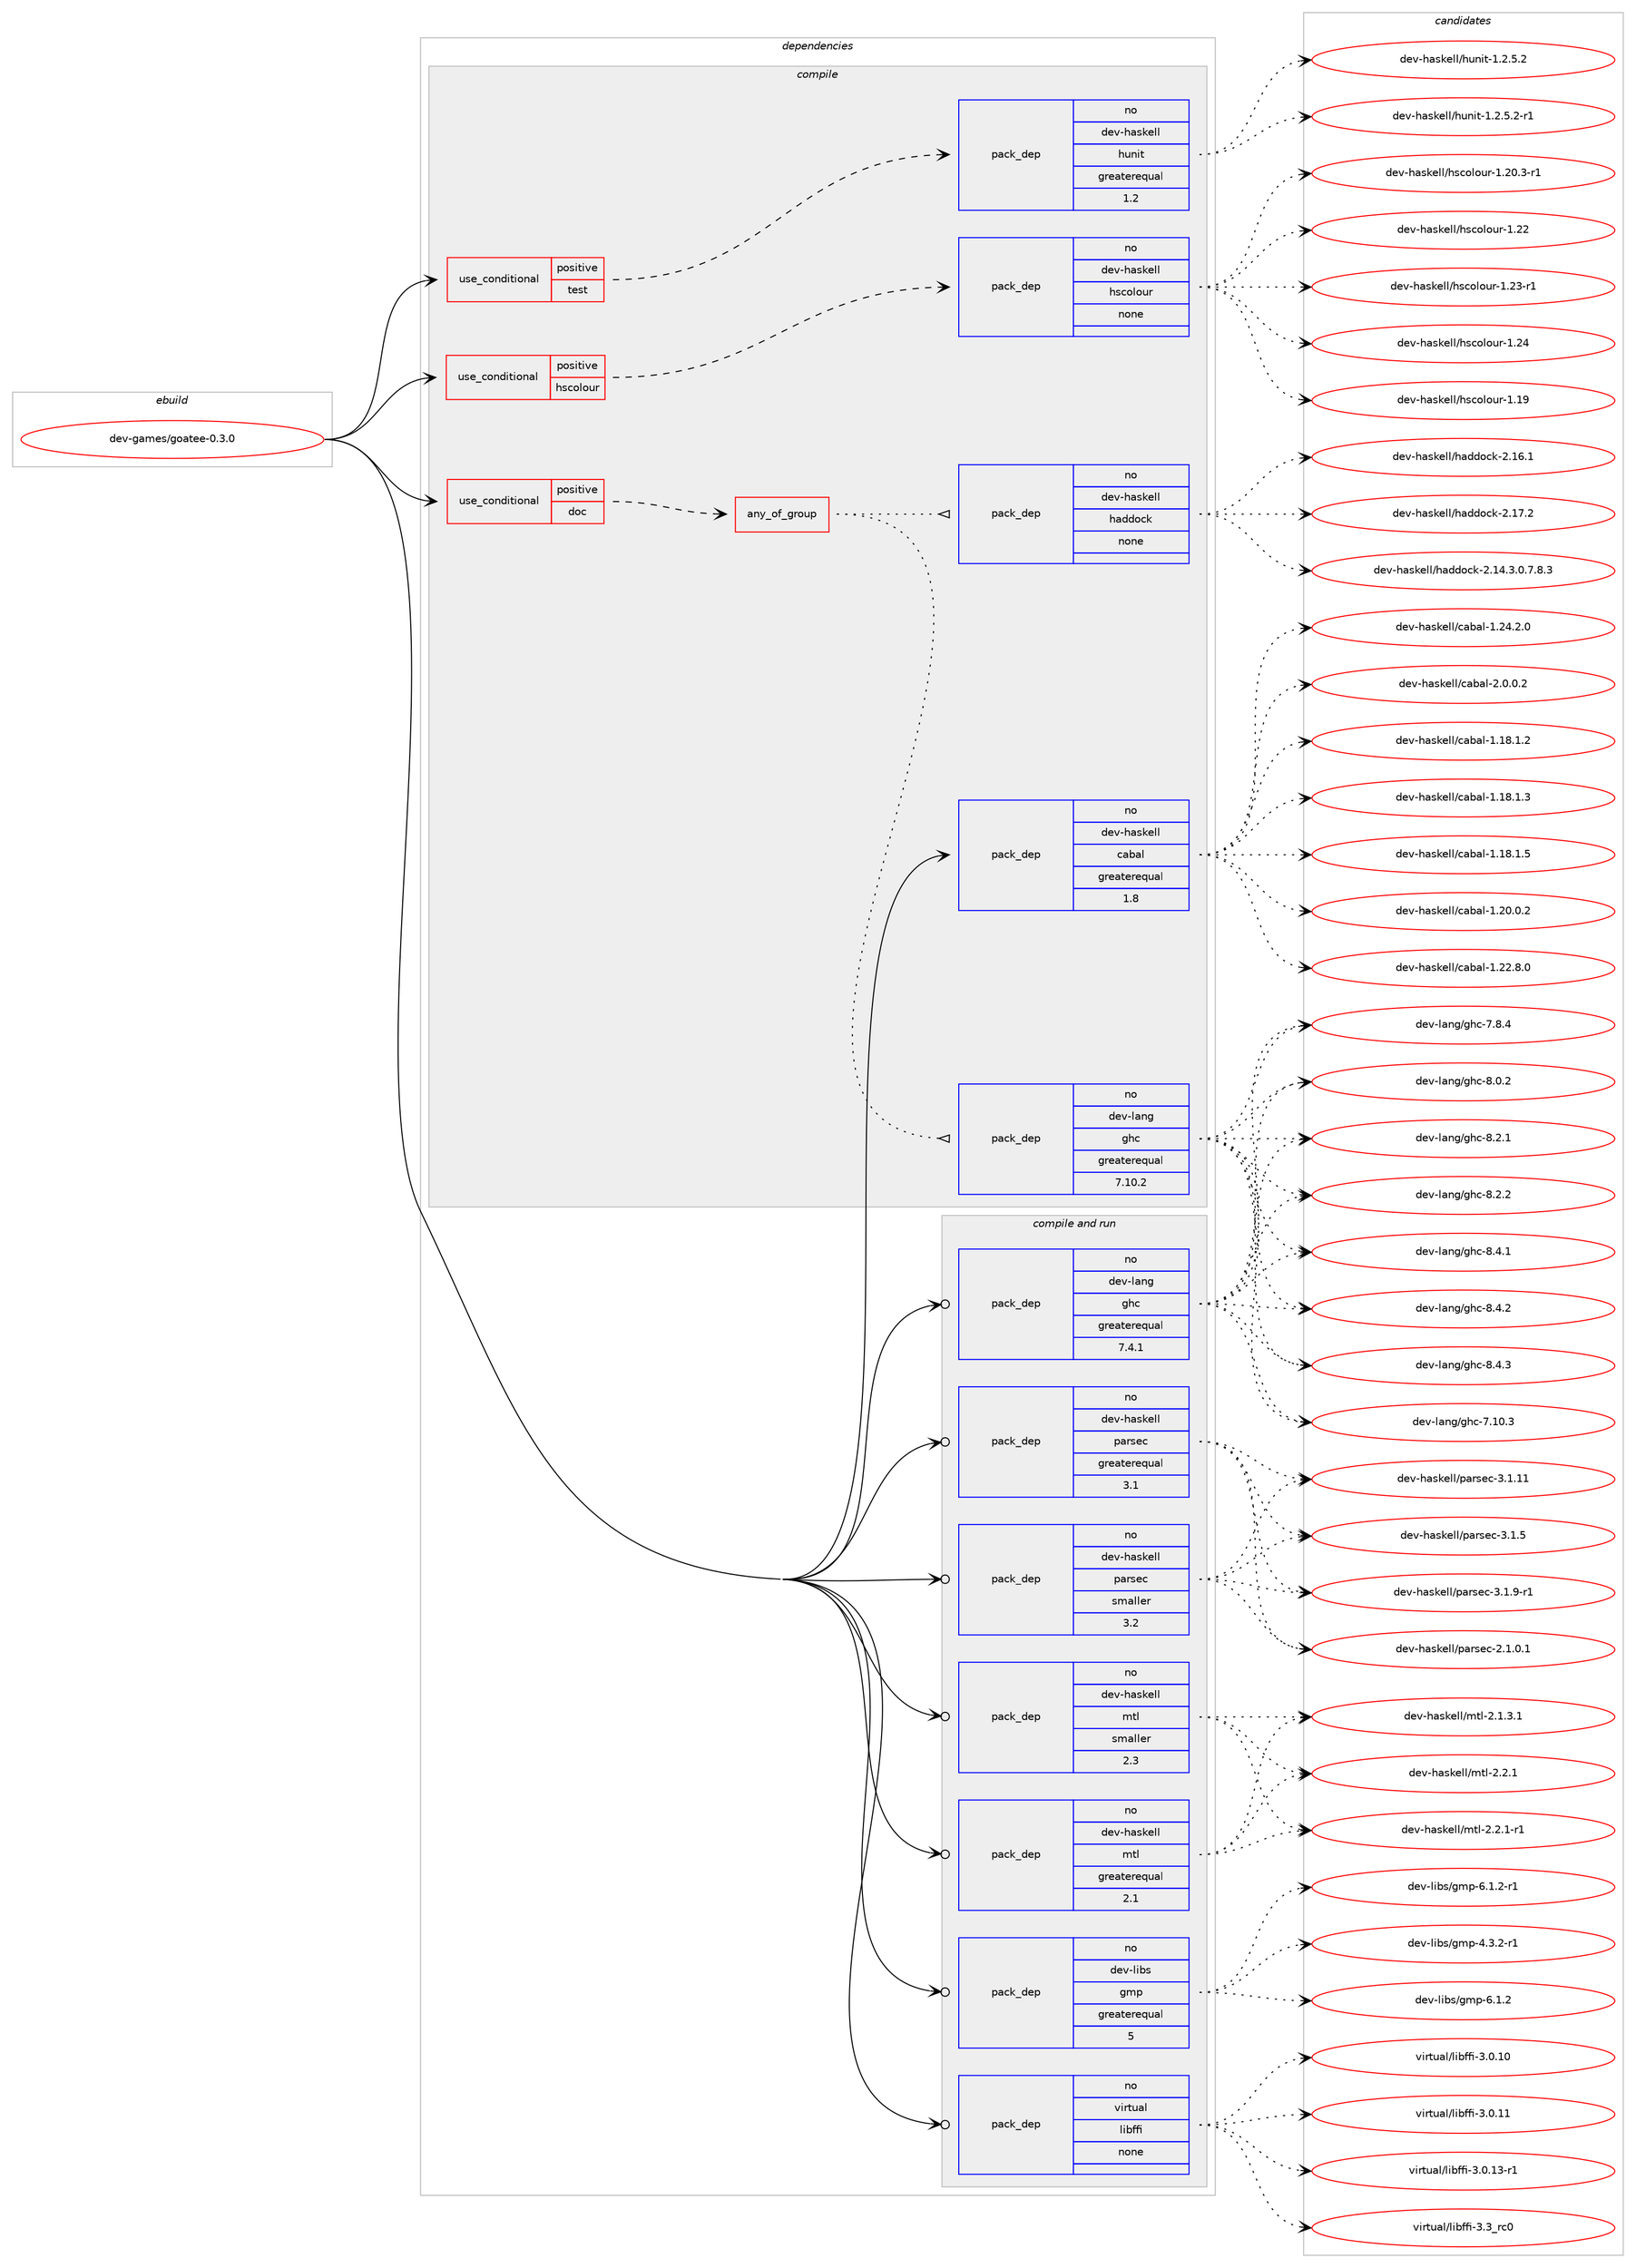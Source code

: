 digraph prolog {

# *************
# Graph options
# *************

newrank=true;
concentrate=true;
compound=true;
graph [rankdir=LR,fontname=Helvetica,fontsize=10,ranksep=1.5];#, ranksep=2.5, nodesep=0.2];
edge  [arrowhead=vee];
node  [fontname=Helvetica,fontsize=10];

# **********
# The ebuild
# **********

subgraph cluster_leftcol {
color=gray;
rank=same;
label=<<i>ebuild</i>>;
id [label="dev-games/goatee-0.3.0", color=red, width=4, href="../dev-games/goatee-0.3.0.svg"];
}

# ****************
# The dependencies
# ****************

subgraph cluster_midcol {
color=gray;
label=<<i>dependencies</i>>;
subgraph cluster_compile {
fillcolor="#eeeeee";
style=filled;
label=<<i>compile</i>>;
subgraph cond358305 {
dependency1324672 [label=<<TABLE BORDER="0" CELLBORDER="1" CELLSPACING="0" CELLPADDING="4"><TR><TD ROWSPAN="3" CELLPADDING="10">use_conditional</TD></TR><TR><TD>positive</TD></TR><TR><TD>doc</TD></TR></TABLE>>, shape=none, color=red];
subgraph any20465 {
dependency1324673 [label=<<TABLE BORDER="0" CELLBORDER="1" CELLSPACING="0" CELLPADDING="4"><TR><TD CELLPADDING="10">any_of_group</TD></TR></TABLE>>, shape=none, color=red];subgraph pack945350 {
dependency1324674 [label=<<TABLE BORDER="0" CELLBORDER="1" CELLSPACING="0" CELLPADDING="4" WIDTH="220"><TR><TD ROWSPAN="6" CELLPADDING="30">pack_dep</TD></TR><TR><TD WIDTH="110">no</TD></TR><TR><TD>dev-haskell</TD></TR><TR><TD>haddock</TD></TR><TR><TD>none</TD></TR><TR><TD></TD></TR></TABLE>>, shape=none, color=blue];
}
dependency1324673:e -> dependency1324674:w [weight=20,style="dotted",arrowhead="oinv"];
subgraph pack945351 {
dependency1324675 [label=<<TABLE BORDER="0" CELLBORDER="1" CELLSPACING="0" CELLPADDING="4" WIDTH="220"><TR><TD ROWSPAN="6" CELLPADDING="30">pack_dep</TD></TR><TR><TD WIDTH="110">no</TD></TR><TR><TD>dev-lang</TD></TR><TR><TD>ghc</TD></TR><TR><TD>greaterequal</TD></TR><TR><TD>7.10.2</TD></TR></TABLE>>, shape=none, color=blue];
}
dependency1324673:e -> dependency1324675:w [weight=20,style="dotted",arrowhead="oinv"];
}
dependency1324672:e -> dependency1324673:w [weight=20,style="dashed",arrowhead="vee"];
}
id:e -> dependency1324672:w [weight=20,style="solid",arrowhead="vee"];
subgraph cond358306 {
dependency1324676 [label=<<TABLE BORDER="0" CELLBORDER="1" CELLSPACING="0" CELLPADDING="4"><TR><TD ROWSPAN="3" CELLPADDING="10">use_conditional</TD></TR><TR><TD>positive</TD></TR><TR><TD>hscolour</TD></TR></TABLE>>, shape=none, color=red];
subgraph pack945352 {
dependency1324677 [label=<<TABLE BORDER="0" CELLBORDER="1" CELLSPACING="0" CELLPADDING="4" WIDTH="220"><TR><TD ROWSPAN="6" CELLPADDING="30">pack_dep</TD></TR><TR><TD WIDTH="110">no</TD></TR><TR><TD>dev-haskell</TD></TR><TR><TD>hscolour</TD></TR><TR><TD>none</TD></TR><TR><TD></TD></TR></TABLE>>, shape=none, color=blue];
}
dependency1324676:e -> dependency1324677:w [weight=20,style="dashed",arrowhead="vee"];
}
id:e -> dependency1324676:w [weight=20,style="solid",arrowhead="vee"];
subgraph cond358307 {
dependency1324678 [label=<<TABLE BORDER="0" CELLBORDER="1" CELLSPACING="0" CELLPADDING="4"><TR><TD ROWSPAN="3" CELLPADDING="10">use_conditional</TD></TR><TR><TD>positive</TD></TR><TR><TD>test</TD></TR></TABLE>>, shape=none, color=red];
subgraph pack945353 {
dependency1324679 [label=<<TABLE BORDER="0" CELLBORDER="1" CELLSPACING="0" CELLPADDING="4" WIDTH="220"><TR><TD ROWSPAN="6" CELLPADDING="30">pack_dep</TD></TR><TR><TD WIDTH="110">no</TD></TR><TR><TD>dev-haskell</TD></TR><TR><TD>hunit</TD></TR><TR><TD>greaterequal</TD></TR><TR><TD>1.2</TD></TR></TABLE>>, shape=none, color=blue];
}
dependency1324678:e -> dependency1324679:w [weight=20,style="dashed",arrowhead="vee"];
}
id:e -> dependency1324678:w [weight=20,style="solid",arrowhead="vee"];
subgraph pack945354 {
dependency1324680 [label=<<TABLE BORDER="0" CELLBORDER="1" CELLSPACING="0" CELLPADDING="4" WIDTH="220"><TR><TD ROWSPAN="6" CELLPADDING="30">pack_dep</TD></TR><TR><TD WIDTH="110">no</TD></TR><TR><TD>dev-haskell</TD></TR><TR><TD>cabal</TD></TR><TR><TD>greaterequal</TD></TR><TR><TD>1.8</TD></TR></TABLE>>, shape=none, color=blue];
}
id:e -> dependency1324680:w [weight=20,style="solid",arrowhead="vee"];
}
subgraph cluster_compileandrun {
fillcolor="#eeeeee";
style=filled;
label=<<i>compile and run</i>>;
subgraph pack945355 {
dependency1324681 [label=<<TABLE BORDER="0" CELLBORDER="1" CELLSPACING="0" CELLPADDING="4" WIDTH="220"><TR><TD ROWSPAN="6" CELLPADDING="30">pack_dep</TD></TR><TR><TD WIDTH="110">no</TD></TR><TR><TD>dev-haskell</TD></TR><TR><TD>mtl</TD></TR><TR><TD>greaterequal</TD></TR><TR><TD>2.1</TD></TR></TABLE>>, shape=none, color=blue];
}
id:e -> dependency1324681:w [weight=20,style="solid",arrowhead="odotvee"];
subgraph pack945356 {
dependency1324682 [label=<<TABLE BORDER="0" CELLBORDER="1" CELLSPACING="0" CELLPADDING="4" WIDTH="220"><TR><TD ROWSPAN="6" CELLPADDING="30">pack_dep</TD></TR><TR><TD WIDTH="110">no</TD></TR><TR><TD>dev-haskell</TD></TR><TR><TD>mtl</TD></TR><TR><TD>smaller</TD></TR><TR><TD>2.3</TD></TR></TABLE>>, shape=none, color=blue];
}
id:e -> dependency1324682:w [weight=20,style="solid",arrowhead="odotvee"];
subgraph pack945357 {
dependency1324683 [label=<<TABLE BORDER="0" CELLBORDER="1" CELLSPACING="0" CELLPADDING="4" WIDTH="220"><TR><TD ROWSPAN="6" CELLPADDING="30">pack_dep</TD></TR><TR><TD WIDTH="110">no</TD></TR><TR><TD>dev-haskell</TD></TR><TR><TD>parsec</TD></TR><TR><TD>greaterequal</TD></TR><TR><TD>3.1</TD></TR></TABLE>>, shape=none, color=blue];
}
id:e -> dependency1324683:w [weight=20,style="solid",arrowhead="odotvee"];
subgraph pack945358 {
dependency1324684 [label=<<TABLE BORDER="0" CELLBORDER="1" CELLSPACING="0" CELLPADDING="4" WIDTH="220"><TR><TD ROWSPAN="6" CELLPADDING="30">pack_dep</TD></TR><TR><TD WIDTH="110">no</TD></TR><TR><TD>dev-haskell</TD></TR><TR><TD>parsec</TD></TR><TR><TD>smaller</TD></TR><TR><TD>3.2</TD></TR></TABLE>>, shape=none, color=blue];
}
id:e -> dependency1324684:w [weight=20,style="solid",arrowhead="odotvee"];
subgraph pack945359 {
dependency1324685 [label=<<TABLE BORDER="0" CELLBORDER="1" CELLSPACING="0" CELLPADDING="4" WIDTH="220"><TR><TD ROWSPAN="6" CELLPADDING="30">pack_dep</TD></TR><TR><TD WIDTH="110">no</TD></TR><TR><TD>dev-lang</TD></TR><TR><TD>ghc</TD></TR><TR><TD>greaterequal</TD></TR><TR><TD>7.4.1</TD></TR></TABLE>>, shape=none, color=blue];
}
id:e -> dependency1324685:w [weight=20,style="solid",arrowhead="odotvee"];
subgraph pack945360 {
dependency1324686 [label=<<TABLE BORDER="0" CELLBORDER="1" CELLSPACING="0" CELLPADDING="4" WIDTH="220"><TR><TD ROWSPAN="6" CELLPADDING="30">pack_dep</TD></TR><TR><TD WIDTH="110">no</TD></TR><TR><TD>dev-libs</TD></TR><TR><TD>gmp</TD></TR><TR><TD>greaterequal</TD></TR><TR><TD>5</TD></TR></TABLE>>, shape=none, color=blue];
}
id:e -> dependency1324686:w [weight=20,style="solid",arrowhead="odotvee"];
subgraph pack945361 {
dependency1324687 [label=<<TABLE BORDER="0" CELLBORDER="1" CELLSPACING="0" CELLPADDING="4" WIDTH="220"><TR><TD ROWSPAN="6" CELLPADDING="30">pack_dep</TD></TR><TR><TD WIDTH="110">no</TD></TR><TR><TD>virtual</TD></TR><TR><TD>libffi</TD></TR><TR><TD>none</TD></TR><TR><TD></TD></TR></TABLE>>, shape=none, color=blue];
}
id:e -> dependency1324687:w [weight=20,style="solid",arrowhead="odotvee"];
}
subgraph cluster_run {
fillcolor="#eeeeee";
style=filled;
label=<<i>run</i>>;
}
}

# **************
# The candidates
# **************

subgraph cluster_choices {
rank=same;
color=gray;
label=<<i>candidates</i>>;

subgraph choice945350 {
color=black;
nodesep=1;
choice1001011184510497115107101108108471049710010011199107455046495246514648465546564651 [label="dev-haskell/haddock-2.14.3.0.7.8.3", color=red, width=4,href="../dev-haskell/haddock-2.14.3.0.7.8.3.svg"];
choice100101118451049711510710110810847104971001001119910745504649544649 [label="dev-haskell/haddock-2.16.1", color=red, width=4,href="../dev-haskell/haddock-2.16.1.svg"];
choice100101118451049711510710110810847104971001001119910745504649554650 [label="dev-haskell/haddock-2.17.2", color=red, width=4,href="../dev-haskell/haddock-2.17.2.svg"];
dependency1324674:e -> choice1001011184510497115107101108108471049710010011199107455046495246514648465546564651:w [style=dotted,weight="100"];
dependency1324674:e -> choice100101118451049711510710110810847104971001001119910745504649544649:w [style=dotted,weight="100"];
dependency1324674:e -> choice100101118451049711510710110810847104971001001119910745504649554650:w [style=dotted,weight="100"];
}
subgraph choice945351 {
color=black;
nodesep=1;
choice1001011184510897110103471031049945554649484651 [label="dev-lang/ghc-7.10.3", color=red, width=4,href="../dev-lang/ghc-7.10.3.svg"];
choice10010111845108971101034710310499455546564652 [label="dev-lang/ghc-7.8.4", color=red, width=4,href="../dev-lang/ghc-7.8.4.svg"];
choice10010111845108971101034710310499455646484650 [label="dev-lang/ghc-8.0.2", color=red, width=4,href="../dev-lang/ghc-8.0.2.svg"];
choice10010111845108971101034710310499455646504649 [label="dev-lang/ghc-8.2.1", color=red, width=4,href="../dev-lang/ghc-8.2.1.svg"];
choice10010111845108971101034710310499455646504650 [label="dev-lang/ghc-8.2.2", color=red, width=4,href="../dev-lang/ghc-8.2.2.svg"];
choice10010111845108971101034710310499455646524649 [label="dev-lang/ghc-8.4.1", color=red, width=4,href="../dev-lang/ghc-8.4.1.svg"];
choice10010111845108971101034710310499455646524650 [label="dev-lang/ghc-8.4.2", color=red, width=4,href="../dev-lang/ghc-8.4.2.svg"];
choice10010111845108971101034710310499455646524651 [label="dev-lang/ghc-8.4.3", color=red, width=4,href="../dev-lang/ghc-8.4.3.svg"];
dependency1324675:e -> choice1001011184510897110103471031049945554649484651:w [style=dotted,weight="100"];
dependency1324675:e -> choice10010111845108971101034710310499455546564652:w [style=dotted,weight="100"];
dependency1324675:e -> choice10010111845108971101034710310499455646484650:w [style=dotted,weight="100"];
dependency1324675:e -> choice10010111845108971101034710310499455646504649:w [style=dotted,weight="100"];
dependency1324675:e -> choice10010111845108971101034710310499455646504650:w [style=dotted,weight="100"];
dependency1324675:e -> choice10010111845108971101034710310499455646524649:w [style=dotted,weight="100"];
dependency1324675:e -> choice10010111845108971101034710310499455646524650:w [style=dotted,weight="100"];
dependency1324675:e -> choice10010111845108971101034710310499455646524651:w [style=dotted,weight="100"];
}
subgraph choice945352 {
color=black;
nodesep=1;
choice100101118451049711510710110810847104115991111081111171144549464957 [label="dev-haskell/hscolour-1.19", color=red, width=4,href="../dev-haskell/hscolour-1.19.svg"];
choice10010111845104971151071011081084710411599111108111117114454946504846514511449 [label="dev-haskell/hscolour-1.20.3-r1", color=red, width=4,href="../dev-haskell/hscolour-1.20.3-r1.svg"];
choice100101118451049711510710110810847104115991111081111171144549465050 [label="dev-haskell/hscolour-1.22", color=red, width=4,href="../dev-haskell/hscolour-1.22.svg"];
choice1001011184510497115107101108108471041159911110811111711445494650514511449 [label="dev-haskell/hscolour-1.23-r1", color=red, width=4,href="../dev-haskell/hscolour-1.23-r1.svg"];
choice100101118451049711510710110810847104115991111081111171144549465052 [label="dev-haskell/hscolour-1.24", color=red, width=4,href="../dev-haskell/hscolour-1.24.svg"];
dependency1324677:e -> choice100101118451049711510710110810847104115991111081111171144549464957:w [style=dotted,weight="100"];
dependency1324677:e -> choice10010111845104971151071011081084710411599111108111117114454946504846514511449:w [style=dotted,weight="100"];
dependency1324677:e -> choice100101118451049711510710110810847104115991111081111171144549465050:w [style=dotted,weight="100"];
dependency1324677:e -> choice1001011184510497115107101108108471041159911110811111711445494650514511449:w [style=dotted,weight="100"];
dependency1324677:e -> choice100101118451049711510710110810847104115991111081111171144549465052:w [style=dotted,weight="100"];
}
subgraph choice945353 {
color=black;
nodesep=1;
choice1001011184510497115107101108108471041171101051164549465046534650 [label="dev-haskell/hunit-1.2.5.2", color=red, width=4,href="../dev-haskell/hunit-1.2.5.2.svg"];
choice10010111845104971151071011081084710411711010511645494650465346504511449 [label="dev-haskell/hunit-1.2.5.2-r1", color=red, width=4,href="../dev-haskell/hunit-1.2.5.2-r1.svg"];
dependency1324679:e -> choice1001011184510497115107101108108471041171101051164549465046534650:w [style=dotted,weight="100"];
dependency1324679:e -> choice10010111845104971151071011081084710411711010511645494650465346504511449:w [style=dotted,weight="100"];
}
subgraph choice945354 {
color=black;
nodesep=1;
choice10010111845104971151071011081084799979897108454946495646494650 [label="dev-haskell/cabal-1.18.1.2", color=red, width=4,href="../dev-haskell/cabal-1.18.1.2.svg"];
choice10010111845104971151071011081084799979897108454946495646494651 [label="dev-haskell/cabal-1.18.1.3", color=red, width=4,href="../dev-haskell/cabal-1.18.1.3.svg"];
choice10010111845104971151071011081084799979897108454946495646494653 [label="dev-haskell/cabal-1.18.1.5", color=red, width=4,href="../dev-haskell/cabal-1.18.1.5.svg"];
choice10010111845104971151071011081084799979897108454946504846484650 [label="dev-haskell/cabal-1.20.0.2", color=red, width=4,href="../dev-haskell/cabal-1.20.0.2.svg"];
choice10010111845104971151071011081084799979897108454946505046564648 [label="dev-haskell/cabal-1.22.8.0", color=red, width=4,href="../dev-haskell/cabal-1.22.8.0.svg"];
choice10010111845104971151071011081084799979897108454946505246504648 [label="dev-haskell/cabal-1.24.2.0", color=red, width=4,href="../dev-haskell/cabal-1.24.2.0.svg"];
choice100101118451049711510710110810847999798971084550464846484650 [label="dev-haskell/cabal-2.0.0.2", color=red, width=4,href="../dev-haskell/cabal-2.0.0.2.svg"];
dependency1324680:e -> choice10010111845104971151071011081084799979897108454946495646494650:w [style=dotted,weight="100"];
dependency1324680:e -> choice10010111845104971151071011081084799979897108454946495646494651:w [style=dotted,weight="100"];
dependency1324680:e -> choice10010111845104971151071011081084799979897108454946495646494653:w [style=dotted,weight="100"];
dependency1324680:e -> choice10010111845104971151071011081084799979897108454946504846484650:w [style=dotted,weight="100"];
dependency1324680:e -> choice10010111845104971151071011081084799979897108454946505046564648:w [style=dotted,weight="100"];
dependency1324680:e -> choice10010111845104971151071011081084799979897108454946505246504648:w [style=dotted,weight="100"];
dependency1324680:e -> choice100101118451049711510710110810847999798971084550464846484650:w [style=dotted,weight="100"];
}
subgraph choice945355 {
color=black;
nodesep=1;
choice1001011184510497115107101108108471091161084550464946514649 [label="dev-haskell/mtl-2.1.3.1", color=red, width=4,href="../dev-haskell/mtl-2.1.3.1.svg"];
choice100101118451049711510710110810847109116108455046504649 [label="dev-haskell/mtl-2.2.1", color=red, width=4,href="../dev-haskell/mtl-2.2.1.svg"];
choice1001011184510497115107101108108471091161084550465046494511449 [label="dev-haskell/mtl-2.2.1-r1", color=red, width=4,href="../dev-haskell/mtl-2.2.1-r1.svg"];
dependency1324681:e -> choice1001011184510497115107101108108471091161084550464946514649:w [style=dotted,weight="100"];
dependency1324681:e -> choice100101118451049711510710110810847109116108455046504649:w [style=dotted,weight="100"];
dependency1324681:e -> choice1001011184510497115107101108108471091161084550465046494511449:w [style=dotted,weight="100"];
}
subgraph choice945356 {
color=black;
nodesep=1;
choice1001011184510497115107101108108471091161084550464946514649 [label="dev-haskell/mtl-2.1.3.1", color=red, width=4,href="../dev-haskell/mtl-2.1.3.1.svg"];
choice100101118451049711510710110810847109116108455046504649 [label="dev-haskell/mtl-2.2.1", color=red, width=4,href="../dev-haskell/mtl-2.2.1.svg"];
choice1001011184510497115107101108108471091161084550465046494511449 [label="dev-haskell/mtl-2.2.1-r1", color=red, width=4,href="../dev-haskell/mtl-2.2.1-r1.svg"];
dependency1324682:e -> choice1001011184510497115107101108108471091161084550464946514649:w [style=dotted,weight="100"];
dependency1324682:e -> choice100101118451049711510710110810847109116108455046504649:w [style=dotted,weight="100"];
dependency1324682:e -> choice1001011184510497115107101108108471091161084550465046494511449:w [style=dotted,weight="100"];
}
subgraph choice945357 {
color=black;
nodesep=1;
choice10010111845104971151071011081084711297114115101994550464946484649 [label="dev-haskell/parsec-2.1.0.1", color=red, width=4,href="../dev-haskell/parsec-2.1.0.1.svg"];
choice100101118451049711510710110810847112971141151019945514649464949 [label="dev-haskell/parsec-3.1.11", color=red, width=4,href="../dev-haskell/parsec-3.1.11.svg"];
choice1001011184510497115107101108108471129711411510199455146494653 [label="dev-haskell/parsec-3.1.5", color=red, width=4,href="../dev-haskell/parsec-3.1.5.svg"];
choice10010111845104971151071011081084711297114115101994551464946574511449 [label="dev-haskell/parsec-3.1.9-r1", color=red, width=4,href="../dev-haskell/parsec-3.1.9-r1.svg"];
dependency1324683:e -> choice10010111845104971151071011081084711297114115101994550464946484649:w [style=dotted,weight="100"];
dependency1324683:e -> choice100101118451049711510710110810847112971141151019945514649464949:w [style=dotted,weight="100"];
dependency1324683:e -> choice1001011184510497115107101108108471129711411510199455146494653:w [style=dotted,weight="100"];
dependency1324683:e -> choice10010111845104971151071011081084711297114115101994551464946574511449:w [style=dotted,weight="100"];
}
subgraph choice945358 {
color=black;
nodesep=1;
choice10010111845104971151071011081084711297114115101994550464946484649 [label="dev-haskell/parsec-2.1.0.1", color=red, width=4,href="../dev-haskell/parsec-2.1.0.1.svg"];
choice100101118451049711510710110810847112971141151019945514649464949 [label="dev-haskell/parsec-3.1.11", color=red, width=4,href="../dev-haskell/parsec-3.1.11.svg"];
choice1001011184510497115107101108108471129711411510199455146494653 [label="dev-haskell/parsec-3.1.5", color=red, width=4,href="../dev-haskell/parsec-3.1.5.svg"];
choice10010111845104971151071011081084711297114115101994551464946574511449 [label="dev-haskell/parsec-3.1.9-r1", color=red, width=4,href="../dev-haskell/parsec-3.1.9-r1.svg"];
dependency1324684:e -> choice10010111845104971151071011081084711297114115101994550464946484649:w [style=dotted,weight="100"];
dependency1324684:e -> choice100101118451049711510710110810847112971141151019945514649464949:w [style=dotted,weight="100"];
dependency1324684:e -> choice1001011184510497115107101108108471129711411510199455146494653:w [style=dotted,weight="100"];
dependency1324684:e -> choice10010111845104971151071011081084711297114115101994551464946574511449:w [style=dotted,weight="100"];
}
subgraph choice945359 {
color=black;
nodesep=1;
choice1001011184510897110103471031049945554649484651 [label="dev-lang/ghc-7.10.3", color=red, width=4,href="../dev-lang/ghc-7.10.3.svg"];
choice10010111845108971101034710310499455546564652 [label="dev-lang/ghc-7.8.4", color=red, width=4,href="../dev-lang/ghc-7.8.4.svg"];
choice10010111845108971101034710310499455646484650 [label="dev-lang/ghc-8.0.2", color=red, width=4,href="../dev-lang/ghc-8.0.2.svg"];
choice10010111845108971101034710310499455646504649 [label="dev-lang/ghc-8.2.1", color=red, width=4,href="../dev-lang/ghc-8.2.1.svg"];
choice10010111845108971101034710310499455646504650 [label="dev-lang/ghc-8.2.2", color=red, width=4,href="../dev-lang/ghc-8.2.2.svg"];
choice10010111845108971101034710310499455646524649 [label="dev-lang/ghc-8.4.1", color=red, width=4,href="../dev-lang/ghc-8.4.1.svg"];
choice10010111845108971101034710310499455646524650 [label="dev-lang/ghc-8.4.2", color=red, width=4,href="../dev-lang/ghc-8.4.2.svg"];
choice10010111845108971101034710310499455646524651 [label="dev-lang/ghc-8.4.3", color=red, width=4,href="../dev-lang/ghc-8.4.3.svg"];
dependency1324685:e -> choice1001011184510897110103471031049945554649484651:w [style=dotted,weight="100"];
dependency1324685:e -> choice10010111845108971101034710310499455546564652:w [style=dotted,weight="100"];
dependency1324685:e -> choice10010111845108971101034710310499455646484650:w [style=dotted,weight="100"];
dependency1324685:e -> choice10010111845108971101034710310499455646504649:w [style=dotted,weight="100"];
dependency1324685:e -> choice10010111845108971101034710310499455646504650:w [style=dotted,weight="100"];
dependency1324685:e -> choice10010111845108971101034710310499455646524649:w [style=dotted,weight="100"];
dependency1324685:e -> choice10010111845108971101034710310499455646524650:w [style=dotted,weight="100"];
dependency1324685:e -> choice10010111845108971101034710310499455646524651:w [style=dotted,weight="100"];
}
subgraph choice945360 {
color=black;
nodesep=1;
choice1001011184510810598115471031091124552465146504511449 [label="dev-libs/gmp-4.3.2-r1", color=red, width=4,href="../dev-libs/gmp-4.3.2-r1.svg"];
choice100101118451081059811547103109112455446494650 [label="dev-libs/gmp-6.1.2", color=red, width=4,href="../dev-libs/gmp-6.1.2.svg"];
choice1001011184510810598115471031091124554464946504511449 [label="dev-libs/gmp-6.1.2-r1", color=red, width=4,href="../dev-libs/gmp-6.1.2-r1.svg"];
dependency1324686:e -> choice1001011184510810598115471031091124552465146504511449:w [style=dotted,weight="100"];
dependency1324686:e -> choice100101118451081059811547103109112455446494650:w [style=dotted,weight="100"];
dependency1324686:e -> choice1001011184510810598115471031091124554464946504511449:w [style=dotted,weight="100"];
}
subgraph choice945361 {
color=black;
nodesep=1;
choice11810511411611797108471081059810210210545514648464948 [label="virtual/libffi-3.0.10", color=red, width=4,href="../virtual/libffi-3.0.10.svg"];
choice11810511411611797108471081059810210210545514648464949 [label="virtual/libffi-3.0.11", color=red, width=4,href="../virtual/libffi-3.0.11.svg"];
choice118105114116117971084710810598102102105455146484649514511449 [label="virtual/libffi-3.0.13-r1", color=red, width=4,href="../virtual/libffi-3.0.13-r1.svg"];
choice11810511411611797108471081059810210210545514651951149948 [label="virtual/libffi-3.3_rc0", color=red, width=4,href="../virtual/libffi-3.3_rc0.svg"];
dependency1324687:e -> choice11810511411611797108471081059810210210545514648464948:w [style=dotted,weight="100"];
dependency1324687:e -> choice11810511411611797108471081059810210210545514648464949:w [style=dotted,weight="100"];
dependency1324687:e -> choice118105114116117971084710810598102102105455146484649514511449:w [style=dotted,weight="100"];
dependency1324687:e -> choice11810511411611797108471081059810210210545514651951149948:w [style=dotted,weight="100"];
}
}

}

